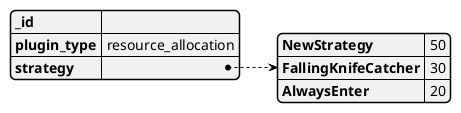 @startjson
{
    "_id": "",
    "plugin_type": "resource_allocation",
    "strategy": {
        "NewStrategy": 50,
        "FallingKnifeCatcher": "30",
        "AlwaysEnter": "20"
    }
}
@endjson

- This stores the allocated percentage of capital for each strategy in config file.
- It is generated by the resource_allocator.
- It is removed from the DB by the strategy_manager as it consumes the object.
- If there is already an object in DB during the creation of a new object, older ones get deleted

TODO: If allocated amount is less than MIN_NOTIONAL dont create NTO and log warning

true: 0 <= sum(percentage_list) <= 100
